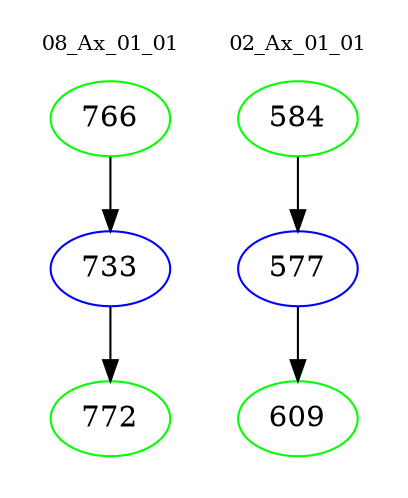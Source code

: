 digraph{
subgraph cluster_0 {
color = white
label = "08_Ax_01_01";
fontsize=10;
T0_766 [label="766", color="green"]
T0_766 -> T0_733 [color="black"]
T0_733 [label="733", color="blue"]
T0_733 -> T0_772 [color="black"]
T0_772 [label="772", color="green"]
}
subgraph cluster_1 {
color = white
label = "02_Ax_01_01";
fontsize=10;
T1_584 [label="584", color="green"]
T1_584 -> T1_577 [color="black"]
T1_577 [label="577", color="blue"]
T1_577 -> T1_609 [color="black"]
T1_609 [label="609", color="green"]
}
}

